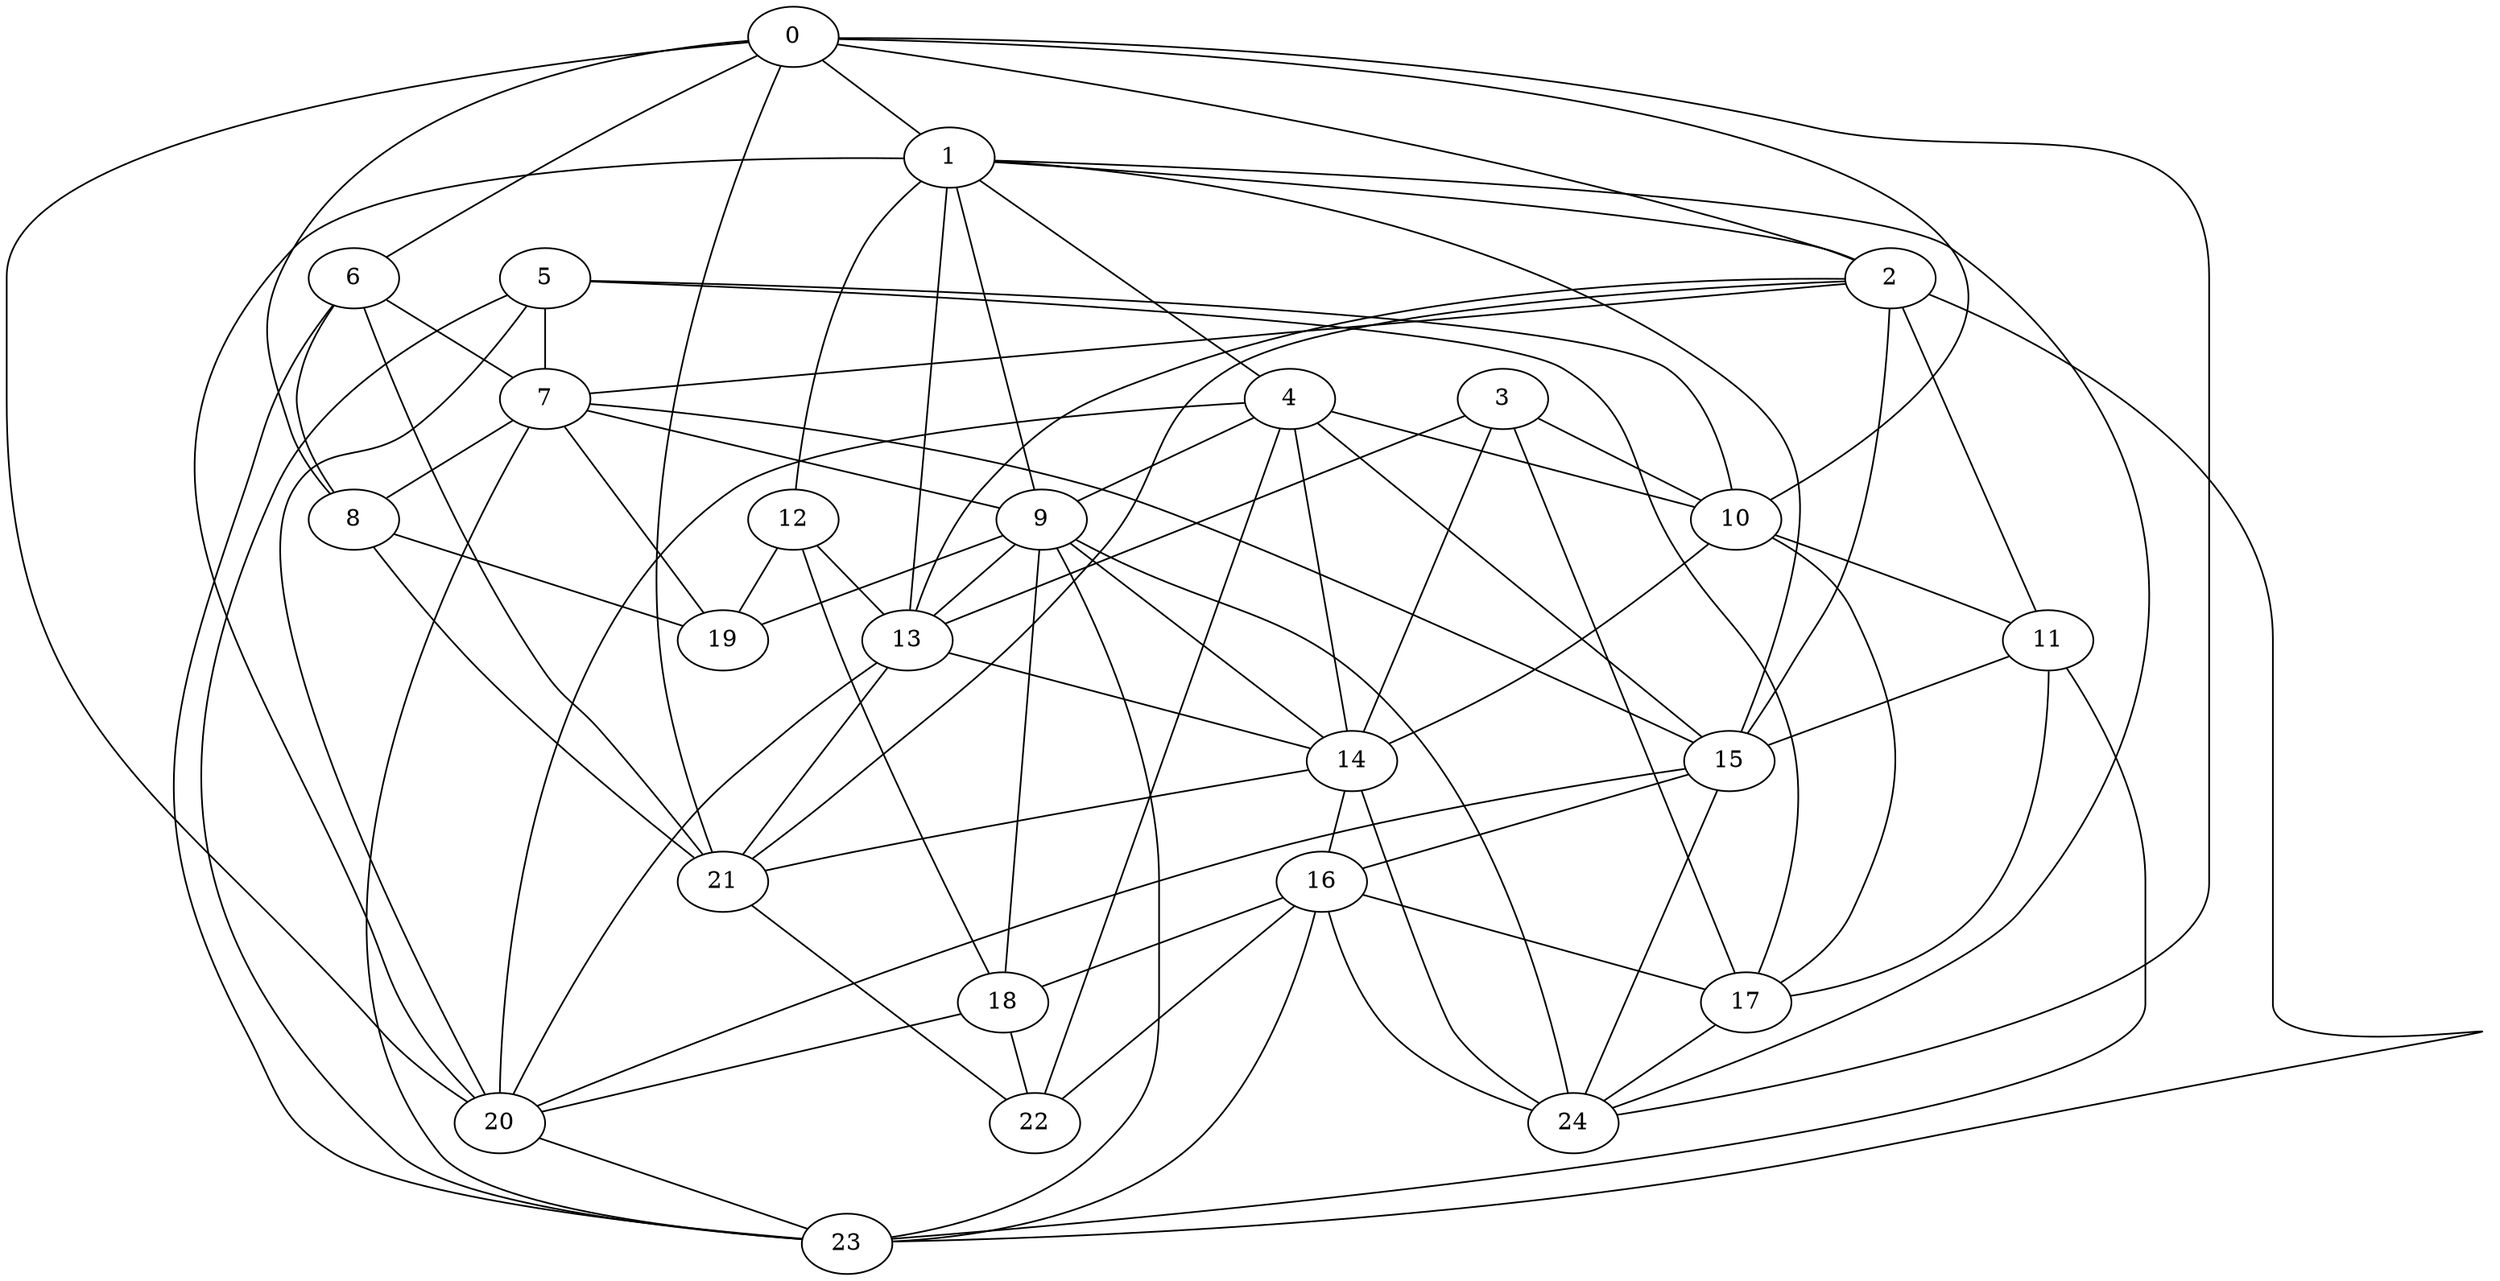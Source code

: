 strict graph "gnp_random_graph(25,0.25)" {
0;
1;
2;
3;
4;
5;
6;
7;
8;
9;
10;
11;
12;
13;
14;
15;
16;
17;
18;
19;
20;
21;
22;
23;
24;
0 -- 1  [is_available=True, prob="0.263007156969"];
0 -- 2  [is_available=True, prob="1.0"];
0 -- 6  [is_available=True, prob="0.400763331852"];
0 -- 8  [is_available=True, prob="0.57364631024"];
0 -- 10  [is_available=True, prob="1.0"];
0 -- 20  [is_available=True, prob="0.96065019358"];
0 -- 21  [is_available=True, prob="0.340219000128"];
0 -- 24  [is_available=True, prob="0.257107809204"];
1 -- 2  [is_available=True, prob="0.542019727076"];
1 -- 4  [is_available=True, prob="0.131469062139"];
1 -- 9  [is_available=True, prob="0.500735661763"];
1 -- 12  [is_available=True, prob="0.918906810292"];
1 -- 13  [is_available=True, prob="0.356089924061"];
1 -- 15  [is_available=True, prob="0.813727758722"];
1 -- 20  [is_available=True, prob="0.0993797395503"];
1 -- 24  [is_available=True, prob="0.937228452036"];
2 -- 7  [is_available=True, prob="1.0"];
2 -- 11  [is_available=True, prob="1.0"];
2 -- 13  [is_available=True, prob="0.642102915345"];
2 -- 15  [is_available=True, prob="0.615162084428"];
2 -- 21  [is_available=True, prob="0.656357415723"];
2 -- 23  [is_available=True, prob="0.210473447958"];
3 -- 17  [is_available=True, prob="0.0886767839374"];
3 -- 10  [is_available=True, prob="0.867785015657"];
3 -- 13  [is_available=True, prob="1.0"];
3 -- 14  [is_available=True, prob="0.84768357339"];
4 -- 9  [is_available=True, prob="1.0"];
4 -- 10  [is_available=True, prob="0.958368972018"];
4 -- 14  [is_available=True, prob="1.0"];
4 -- 15  [is_available=True, prob="0.635022722346"];
4 -- 20  [is_available=True, prob="0.232434250332"];
4 -- 22  [is_available=True, prob="1.0"];
5 -- 17  [is_available=True, prob="0.767795440399"];
5 -- 10  [is_available=True, prob="0.0139298620514"];
5 -- 23  [is_available=True, prob="0.236420130758"];
5 -- 20  [is_available=True, prob="0.599763109817"];
5 -- 7  [is_available=True, prob="0.246111280465"];
6 -- 8  [is_available=True, prob="0.113624598224"];
6 -- 23  [is_available=True, prob="0.550060033932"];
6 -- 21  [is_available=True, prob="0.487022889329"];
6 -- 7  [is_available=True, prob="0.430960472409"];
7 -- 8  [is_available=True, prob="0.940487455493"];
7 -- 9  [is_available=True, prob="0.394455580449"];
7 -- 15  [is_available=True, prob="0.225051679416"];
7 -- 19  [is_available=True, prob="1.0"];
7 -- 23  [is_available=True, prob="0.968539700224"];
8 -- 19  [is_available=True, prob="1.0"];
8 -- 21  [is_available=True, prob="1.0"];
9 -- 13  [is_available=True, prob="1.0"];
9 -- 14  [is_available=True, prob="0.338613446489"];
9 -- 18  [is_available=True, prob="0.130696214661"];
9 -- 19  [is_available=True, prob="0.553159272195"];
9 -- 23  [is_available=True, prob="0.493813720427"];
9 -- 24  [is_available=True, prob="0.322896014564"];
10 -- 11  [is_available=True, prob="1.0"];
10 -- 14  [is_available=True, prob="0.218005504078"];
10 -- 17  [is_available=True, prob="0.654941532466"];
11 -- 17  [is_available=True, prob="0.560440260394"];
11 -- 23  [is_available=True, prob="0.895174721147"];
11 -- 15  [is_available=True, prob="0.414988879681"];
12 -- 18  [is_available=True, prob="0.810901504206"];
12 -- 19  [is_available=True, prob="1.0"];
12 -- 13  [is_available=True, prob="0.708807238678"];
13 -- 14  [is_available=True, prob="1.0"];
13 -- 20  [is_available=True, prob="0.727980700558"];
13 -- 21  [is_available=True, prob="0.038268003406"];
14 -- 16  [is_available=True, prob="1.0"];
14 -- 21  [is_available=True, prob="0.453395970516"];
14 -- 24  [is_available=True, prob="0.187549204904"];
15 -- 16  [is_available=True, prob="0.183139572645"];
15 -- 20  [is_available=True, prob="0.427674786715"];
15 -- 24  [is_available=True, prob="1.0"];
16 -- 17  [is_available=True, prob="0.248587160032"];
16 -- 18  [is_available=True, prob="0.310696623656"];
16 -- 22  [is_available=True, prob="0.579470087147"];
16 -- 23  [is_available=True, prob="1.0"];
16 -- 24  [is_available=True, prob="0.829166662276"];
17 -- 24  [is_available=True, prob="1.0"];
18 -- 22  [is_available=True, prob="1.0"];
18 -- 20  [is_available=True, prob="0.400868213467"];
20 -- 23  [is_available=True, prob="0.903922649332"];
21 -- 22  [is_available=True, prob="0.341002751091"];
}
